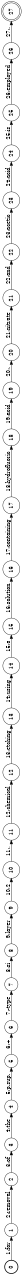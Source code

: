 digraph FST {
rankdir = LR;
size = "8.5,11";
label = "";
center = 1;
orientation = Landscape;
ranksep = "0.4";
nodesep = "0.25";
0 [label = "0", shape = circle, style = bold, fontsize = 14]
	0 -> 1 [label = "1:for", fontsize = 14];
1 [label = "1", shape = circle, style = solid, fontsize = 14]
	1 -> 2 [label = "2:removal", fontsize = 14];
2 [label = "2", shape = circle, style = solid, fontsize = 14]
	2 -> 3 [label = "3:of", fontsize = 14];
3 [label = "3", shape = circle, style = solid, fontsize = 14]
	3 -> 4 [label = "4:the", fontsize = 14];
4 [label = "4", shape = circle, style = solid, fontsize = 14]
	4 -> 5 [label = "5:p.sup.", fontsize = 14];
5 [label = "5", shape = circle, style = solid, fontsize = 14]
	5 -> 6 [label = "6:+", fontsize = 14];
6 [label = "6", shape = circle, style = solid, fontsize = 14]
	6 -> 7 [label = "7:-type", fontsize = 14];
7 [label = "7", shape = circle, style = solid, fontsize = 14]
	7 -> 8 [label = "8:si", fontsize = 14];
8 [label = "8", shape = circle, style = solid, fontsize = 14]
	8 -> 9 [label = "9:layer", fontsize = 14];
9 [label = "9", shape = circle, style = solid, fontsize = 14]
	9 -> 10 [label = "10:2", fontsize = 14];
10 [label = "10", shape = circle, style = solid, fontsize = 14]
	10 -> 11 [label = "11:,", fontsize = 14];
11 [label = "11", shape = circle, style = solid, fontsize = 14]
	11 -> 12 [label = "12:chemical", fontsize = 14];
12 [label = "12", shape = circle, style = solid, fontsize = 14]
	12 -> 13 [label = "13:etching", fontsize = 14];
13 [label = "13", shape = circle, style = solid, fontsize = 14]
	13 -> 14 [label = "14:using", fontsize = 14];
14 [label = "14", shape = circle, style = solid, fontsize = 14]
	14 -> 15 [label = "15:a", fontsize = 14];
15 [label = "15", shape = circle, style = solid, fontsize = 14]
	15 -> 16 [label = "16:solution", fontsize = 14];
16 [label = "16", shape = circle, style = solid, fontsize = 14]
	16 -> 17 [label = "17:containing", fontsize = 14];
17 [label = "17", shape = circle, style = solid, fontsize = 14]
	17 -> 18 [label = "18:hydrofluoric", fontsize = 14];
18 [label = "18", shape = circle, style = solid, fontsize = 14]
	18 -> 19 [label = "19:acid", fontsize = 14];
19 [label = "19", shape = circle, style = solid, fontsize = 14]
	19 -> 20 [label = "20:,", fontsize = 14];
20 [label = "20", shape = circle, style = solid, fontsize = 14]
	20 -> 21 [label = "21:nitrate", fontsize = 14];
21 [label = "21", shape = circle, style = solid, fontsize = 14]
	21 -> 22 [label = "22:and", fontsize = 14];
22 [label = "22", shape = circle, style = solid, fontsize = 14]
	22 -> 23 [label = "23:acetic", fontsize = 14];
23 [label = "23", shape = circle, style = solid, fontsize = 14]
	23 -> 24 [label = "24:acid", fontsize = 14];
24 [label = "24", shape = circle, style = solid, fontsize = 14]
	24 -> 25 [label = "25:is", fontsize = 14];
25 [label = "25", shape = circle, style = solid, fontsize = 14]
	25 -> 26 [label = "26:employed", fontsize = 14];
26 [label = "26", shape = circle, style = solid, fontsize = 14]
	26 -> 27 [label = "27:.", fontsize = 14];
27 [label = "27", shape = doublecircle, style = solid, fontsize = 14]
}
